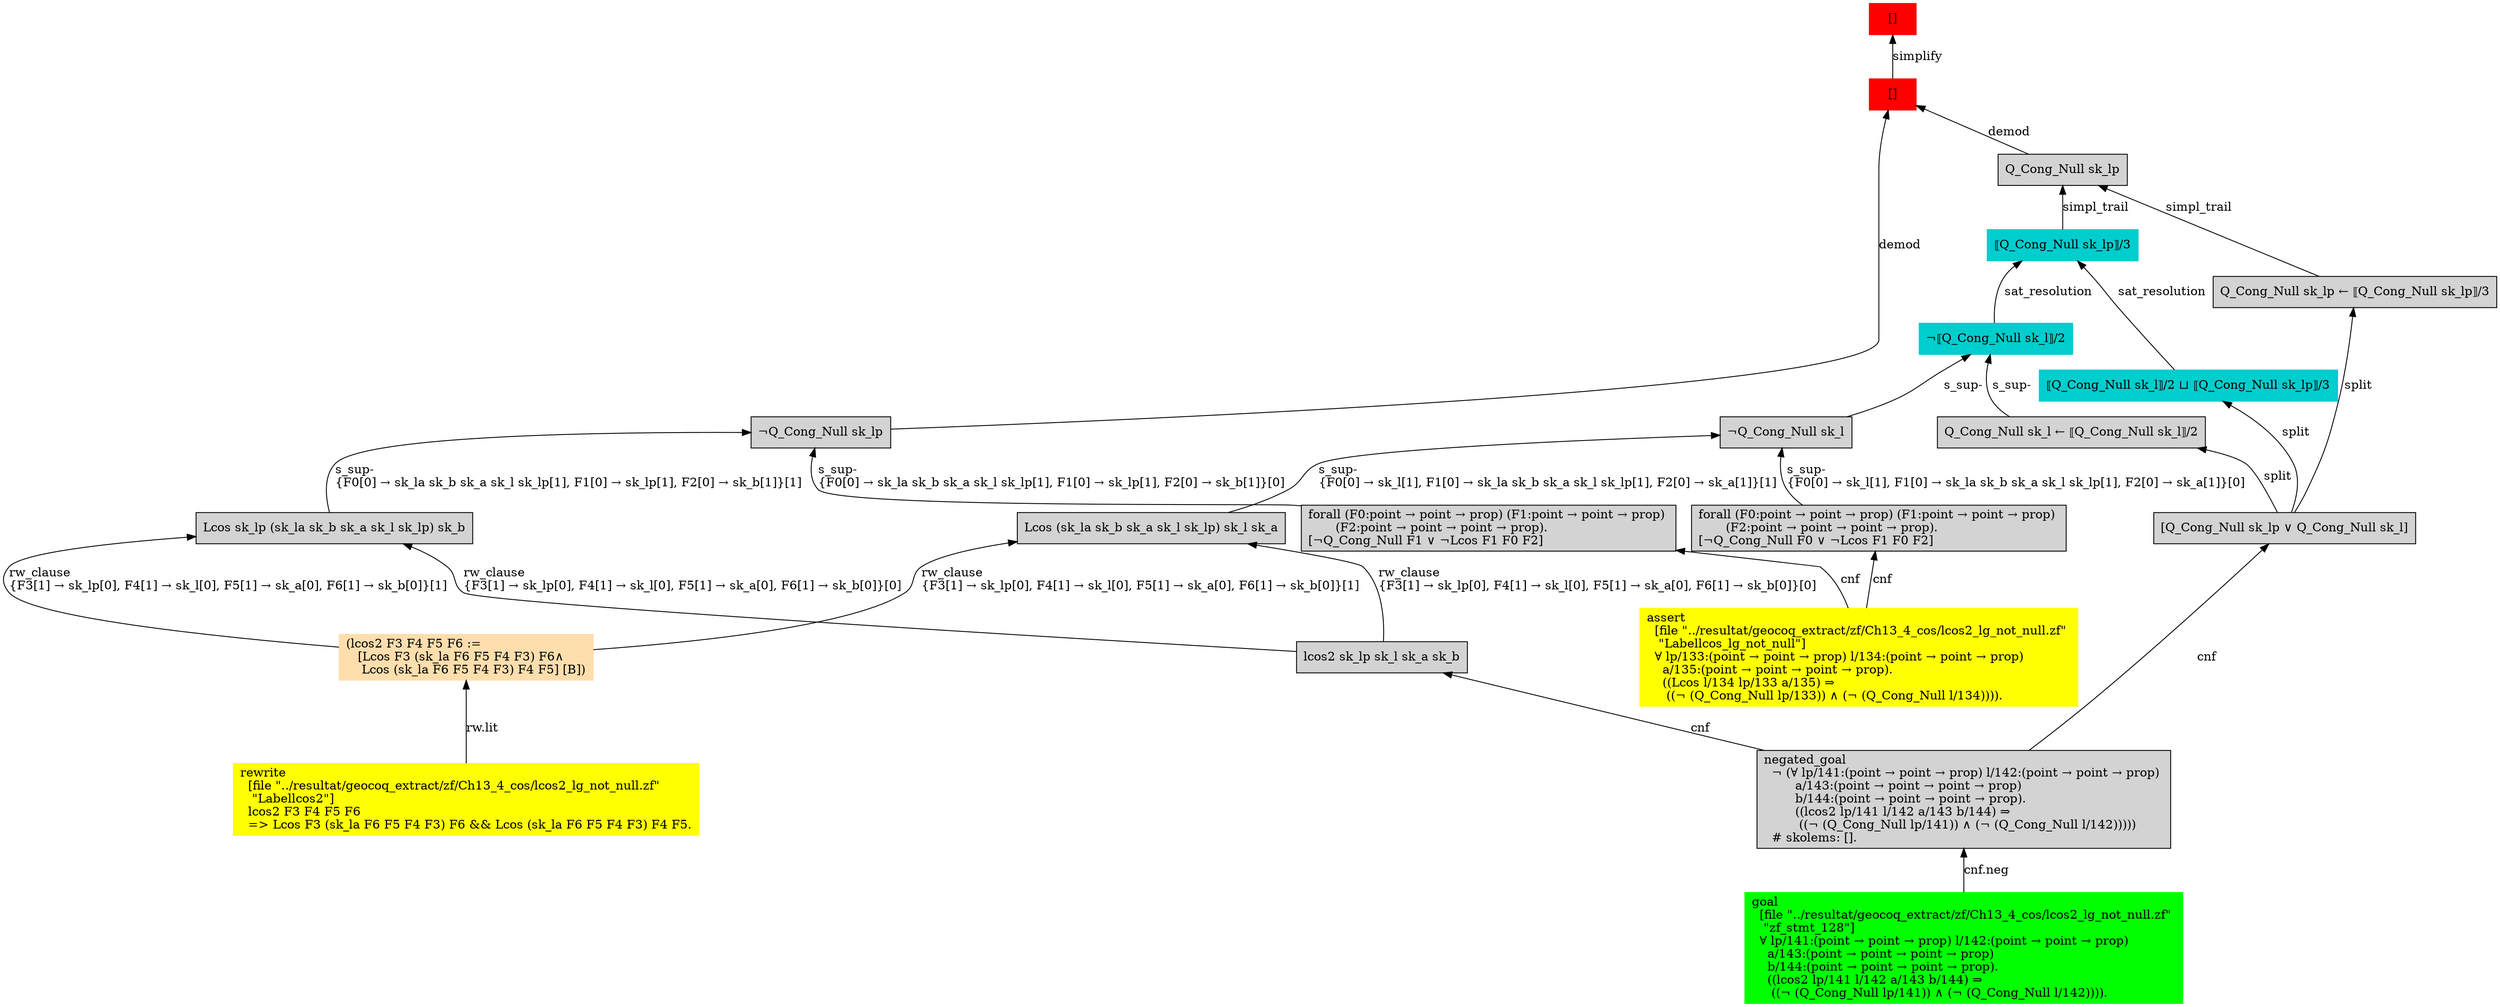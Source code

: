 digraph "unsat_graph" {
  vertex_0 [color=red, label="[]", shape=box, style=filled];
  vertex_0 -> vertex_1 [label="simplify", dir="back"];
  vertex_1 [color=red, label="[]", shape=box, style=filled];
  vertex_1 -> vertex_2 [label="demod", dir="back"];
  vertex_2 [shape=box, label="Q_Cong_Null sk_lp\l", style=filled];
  vertex_2 -> vertex_3 [label="simpl_trail", dir="back"];
  vertex_3 [color=cyan3, shape=box, label="⟦Q_Cong_Null sk_lp⟧/3\l", style=filled];
  vertex_3 -> vertex_4 [label="sat_resolution", dir="back"];
  vertex_4 [color=cyan3, shape=box, label="¬⟦Q_Cong_Null sk_l⟧/2\l", style=filled];
  vertex_4 -> vertex_5 [label="s_sup-\l", dir="back"];
  vertex_5 [shape=box, label="¬Q_Cong_Null sk_l\l", style=filled];
  vertex_5 -> vertex_6 [label="s_sup-\l\{F0[0] → sk_l[1], F1[0] → sk_la sk_b sk_a sk_l sk_lp[1], F2[0] → sk_a[1]\}[0]\l", dir="back"];
  vertex_6 [shape=box, label="forall (F0:point → point → prop) (F1:point → point → prop) \l       (F2:point → point → point → prop).\l[¬Q_Cong_Null F0 ∨ ¬Lcos F1 F0 F2]\l", style=filled];
  vertex_6 -> vertex_7 [label="cnf", dir="back"];
  vertex_7 [color=yellow, shape=box, label="assert\l  [file \"../resultat/geocoq_extract/zf/Ch13_4_cos/lcos2_lg_not_null.zf\" \l   \"Labellcos_lg_not_null\"]\l  ∀ lp/133:(point → point → prop) l/134:(point → point → prop) \l    a/135:(point → point → point → prop).\l    ((Lcos l/134 lp/133 a/135) ⇒\l     ((¬ (Q_Cong_Null lp/133)) ∧ (¬ (Q_Cong_Null l/134)))).\l", style=filled];
  vertex_5 -> vertex_8 [label="s_sup-\l\{F0[0] → sk_l[1], F1[0] → sk_la sk_b sk_a sk_l sk_lp[1], F2[0] → sk_a[1]\}[1]\l", dir="back"];
  vertex_8 [shape=box, label="Lcos (sk_la sk_b sk_a sk_l sk_lp) sk_l sk_a\l", style=filled];
  vertex_8 -> vertex_9 [label="rw_clause\l\{F3[1] → sk_lp[0], F4[1] → sk_l[0], F5[1] → sk_a[0], F6[1] → sk_b[0]\}[1]\l", dir="back"];
  vertex_9 [color=navajowhite, shape=box, label="(lcos2 F3 F4 F5 F6 :=\l   [Lcos F3 (sk_la F6 F5 F4 F3) F6∧\l    Lcos (sk_la F6 F5 F4 F3) F4 F5] [B])\l", style=filled];
  vertex_9 -> vertex_10 [label="rw.lit", dir="back"];
  vertex_10 [color=yellow, shape=box, label="rewrite\l  [file \"../resultat/geocoq_extract/zf/Ch13_4_cos/lcos2_lg_not_null.zf\" \l   \"Labellcos2\"]\l  lcos2 F3 F4 F5 F6\l  =\> Lcos F3 (sk_la F6 F5 F4 F3) F6 && Lcos (sk_la F6 F5 F4 F3) F4 F5.\l", style=filled];
  vertex_8 -> vertex_11 [label="rw_clause\l\{F3[1] → sk_lp[0], F4[1] → sk_l[0], F5[1] → sk_a[0], F6[1] → sk_b[0]\}[0]\l", dir="back"];
  vertex_11 [shape=box, label="lcos2 sk_lp sk_l sk_a sk_b\l", style=filled];
  vertex_11 -> vertex_12 [label="cnf", dir="back"];
  vertex_12 [shape=box, label="negated_goal\l  ¬ (∀ lp/141:(point → point → prop) l/142:(point → point → prop) \l        a/143:(point → point → point → prop) \l        b/144:(point → point → point → prop).\l        ((lcos2 lp/141 l/142 a/143 b/144) ⇒\l         ((¬ (Q_Cong_Null lp/141)) ∧ (¬ (Q_Cong_Null l/142)))))\l  # skolems: [].\l", style=filled];
  vertex_12 -> vertex_13 [label="cnf.neg", dir="back"];
  vertex_13 [color=green, shape=box, label="goal\l  [file \"../resultat/geocoq_extract/zf/Ch13_4_cos/lcos2_lg_not_null.zf\" \l   \"zf_stmt_128\"]\l  ∀ lp/141:(point → point → prop) l/142:(point → point → prop) \l    a/143:(point → point → point → prop) \l    b/144:(point → point → point → prop).\l    ((lcos2 lp/141 l/142 a/143 b/144) ⇒\l     ((¬ (Q_Cong_Null lp/141)) ∧ (¬ (Q_Cong_Null l/142)))).\l", style=filled];
  vertex_4 -> vertex_14 [label="s_sup-\l", dir="back"];
  vertex_14 [shape=box, label="Q_Cong_Null sk_l ← ⟦Q_Cong_Null sk_l⟧/2\l", style=filled];
  vertex_14 -> vertex_15 [label="split", dir="back"];
  vertex_15 [shape=box, label="[Q_Cong_Null sk_lp ∨ Q_Cong_Null sk_l]\l", style=filled];
  vertex_15 -> vertex_12 [label="cnf", dir="back"];
  vertex_3 -> vertex_16 [label="sat_resolution", dir="back"];
  vertex_16 [color=cyan3, shape=box, label="⟦Q_Cong_Null sk_l⟧/2 ⊔ ⟦Q_Cong_Null sk_lp⟧/3\l", style=filled];
  vertex_16 -> vertex_15 [label="split", dir="back"];
  vertex_2 -> vertex_17 [label="simpl_trail", dir="back"];
  vertex_17 [shape=box, label="Q_Cong_Null sk_lp ← ⟦Q_Cong_Null sk_lp⟧/3\l", style=filled];
  vertex_17 -> vertex_15 [label="split", dir="back"];
  vertex_1 -> vertex_18 [label="demod", dir="back"];
  vertex_18 [shape=box, label="¬Q_Cong_Null sk_lp\l", style=filled];
  vertex_18 -> vertex_19 [label="s_sup-\l\{F0[0] → sk_la sk_b sk_a sk_l sk_lp[1], F1[0] → sk_lp[1], F2[0] → sk_b[1]\}[0]\l", dir="back"];
  vertex_19 [shape=box, label="forall (F0:point → point → prop) (F1:point → point → prop) \l       (F2:point → point → point → prop).\l[¬Q_Cong_Null F1 ∨ ¬Lcos F1 F0 F2]\l", style=filled];
  vertex_19 -> vertex_7 [label="cnf", dir="back"];
  vertex_18 -> vertex_20 [label="s_sup-\l\{F0[0] → sk_la sk_b sk_a sk_l sk_lp[1], F1[0] → sk_lp[1], F2[0] → sk_b[1]\}[1]\l", dir="back"];
  vertex_20 [shape=box, label="Lcos sk_lp (sk_la sk_b sk_a sk_l sk_lp) sk_b\l", style=filled];
  vertex_20 -> vertex_9 [label="rw_clause\l\{F3[1] → sk_lp[0], F4[1] → sk_l[0], F5[1] → sk_a[0], F6[1] → sk_b[0]\}[1]\l", dir="back"];
  vertex_20 -> vertex_11 [label="rw_clause\l\{F3[1] → sk_lp[0], F4[1] → sk_l[0], F5[1] → sk_a[0], F6[1] → sk_b[0]\}[0]\l", dir="back"];
  }


